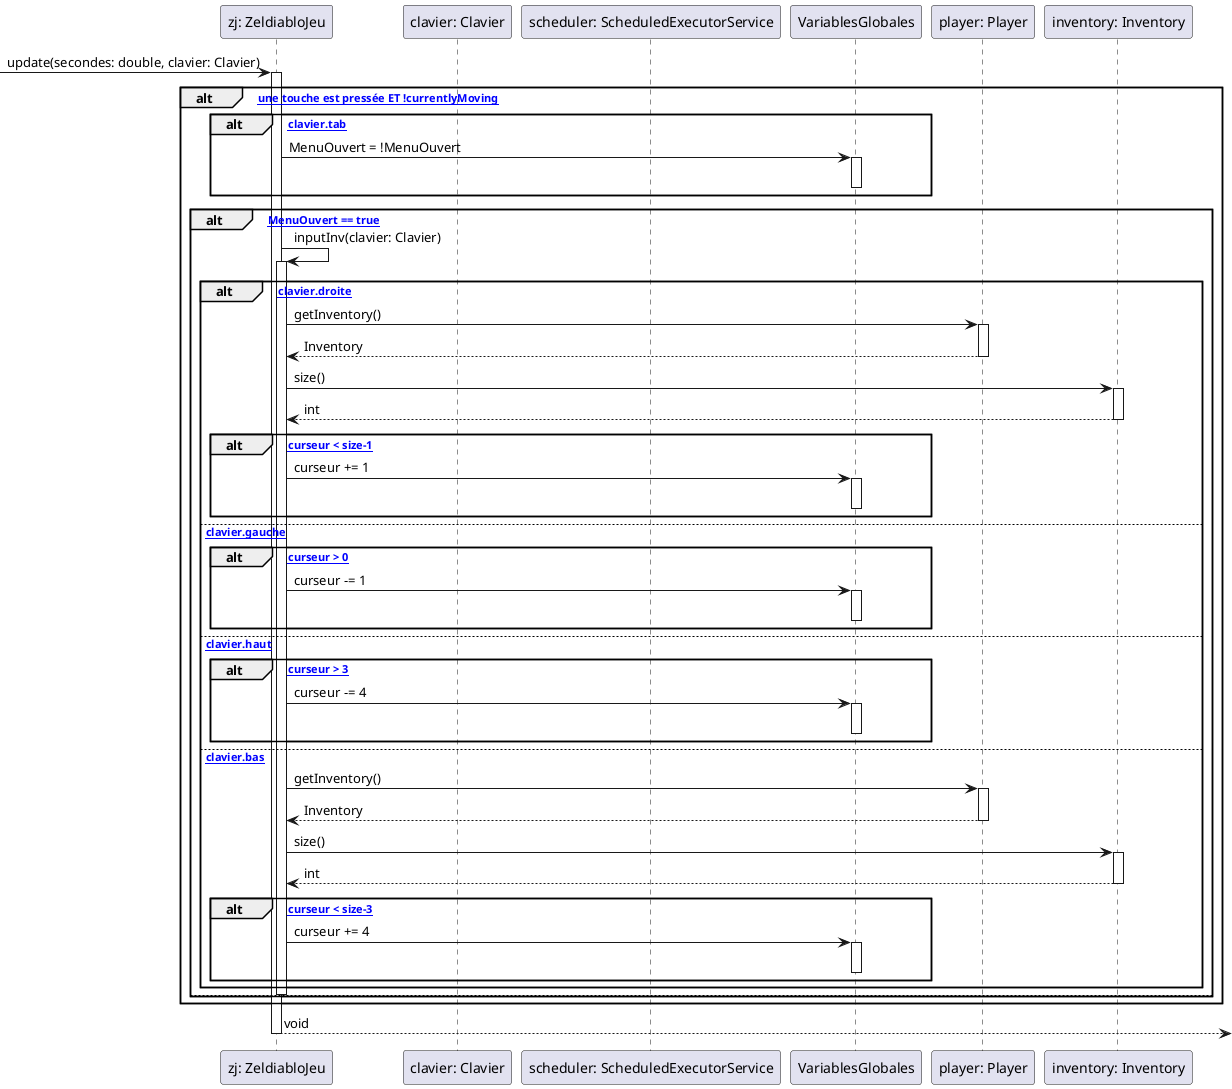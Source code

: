 @startuml
participant "zj: ZeldiabloJeu" as ZJ
participant "clavier: Clavier" as Clavier
participant "scheduler: ScheduledExecutorService" as Scheduler
participant "VariablesGlobales" as VG
participant "player: Player" as Player
participant "inventory: Inventory" as Inventory

-> ZJ : update(secondes: double, clavier: Clavier)
activate ZJ

alt [si une touche est pressée ET !currentlyMoving]

    
    alt [si clavier.tab]
        ZJ -> VG : MenuOuvert = !MenuOuvert
        activate VG
        deactivate VG
    end
    
    alt [si MenuOuvert == true]
        ZJ -> ZJ : inputInv(clavier: Clavier)
        activate ZJ
        
        alt [si clavier.droite]
            ZJ -> Player : getInventory()
            activate Player
            Player --> ZJ : Inventory
            deactivate Player
            
            ZJ -> Inventory : size()
            activate Inventory
            Inventory --> ZJ : int
            deactivate Inventory
            
            alt [si curseur < size-1]
                ZJ -> VG : curseur += 1
                activate VG
                deactivate VG
            end
            
        else [si clavier.gauche]
            alt [si curseur > 0]
                ZJ -> VG : curseur -= 1
                activate VG
                deactivate VG
            end
            
        else [si clavier.haut]
            alt [si curseur > 3]
                ZJ -> VG : curseur -= 4
                activate VG
                deactivate VG
            end
            
        else [si clavier.bas]
            ZJ -> Player : getInventory()
            activate Player
            Player --> ZJ : Inventory
            deactivate Player
            
            ZJ -> Inventory : size()
            activate Inventory
            Inventory --> ZJ : int
            deactivate Inventory
            
            alt [si curseur < size-3]
                ZJ -> VG : curseur += 4
                activate VG
                deactivate VG
            end
        end
        
        deactivate ZJ
    else
        note right : inputLaby(clavier) appelé
    end
    
end

ZJ --> : void
deactivate ZJ
@enduml